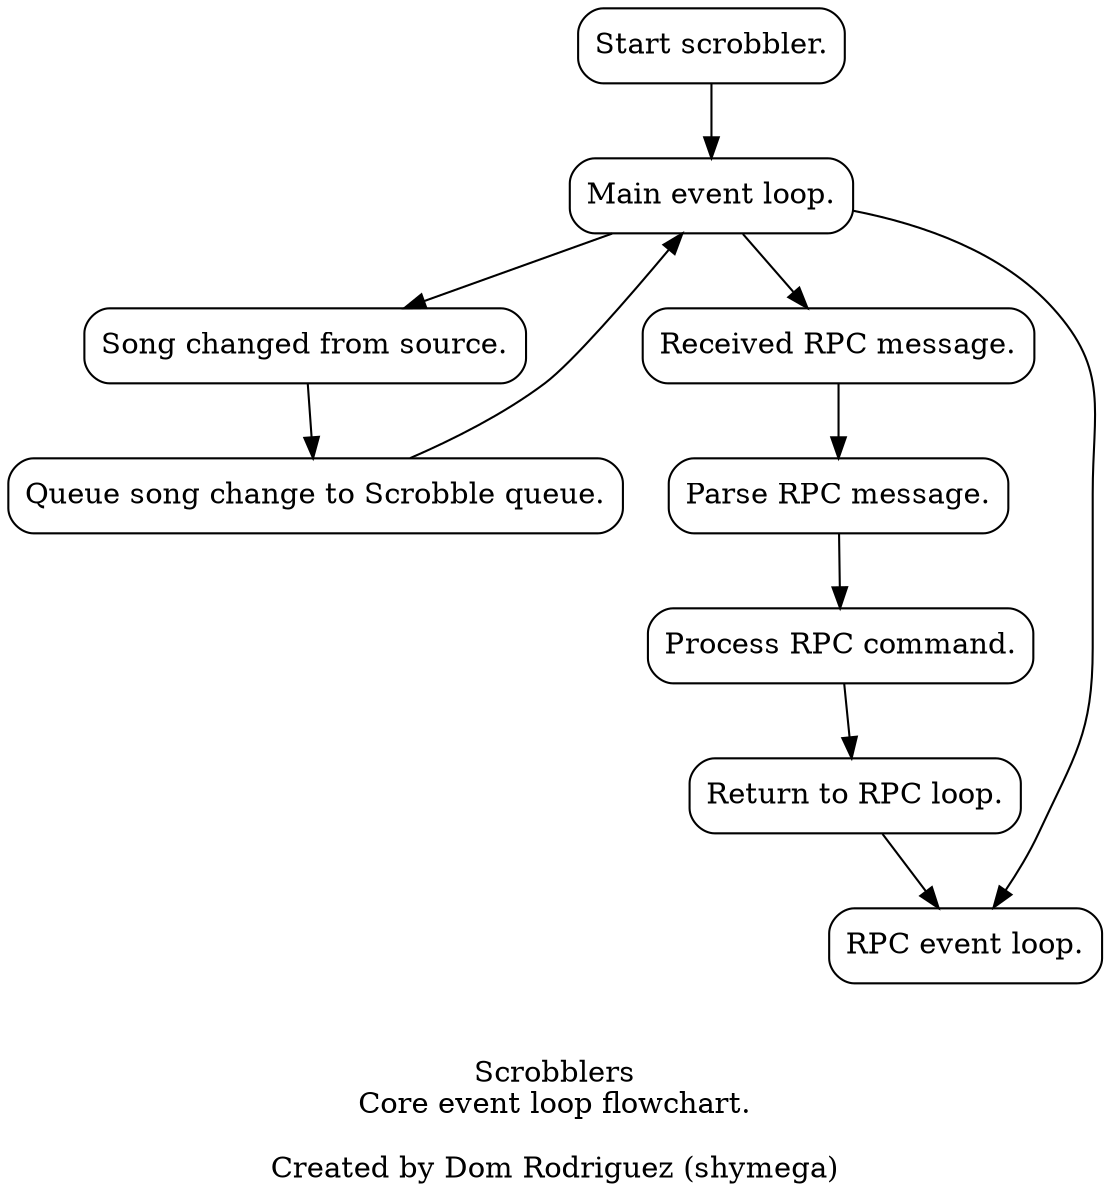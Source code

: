 digraph scrobblers {
    label = "\n\nScrobblers\nCore event loop flowchart.\n\nCreated by Dom Rodriguez (shymega)\n";

    rankdir = T;
    ranksep = 0.50;
    splines = true;

    node [
        shape = box
        style = rounded
    ];

    app_start [label = "Start scrobbler."];
    main_evt_loop_start [label = "Main event loop."];
    
    song_changed [label="Song changed from source."];
    queue_to_scrobbleq [label="Queue song change to Scrobble queue."];

    rpcq_receive [label="Received RPC message."];

    rpcq_parse [label="Parse RPC message."];
    rpcq_command [label="Process RPC command."];
    rpcq_ret_loop [label="Return to RPC loop."];
    rpcq_loop [label="RPC event loop."];

    app_start -> main_evt_loop_start;
    main_evt_loop_start -> rpcq_loop;

    main_evt_loop_start -> rpcq_receive -> rpcq_parse;
    rpcq_parse -> rpcq_command -> rpcq_ret_loop -> rpcq_loop;

    main_evt_loop_start -> song_changed -> queue_to_scrobbleq;

    queue_to_scrobbleq -> main_evt_loop_start;
}
